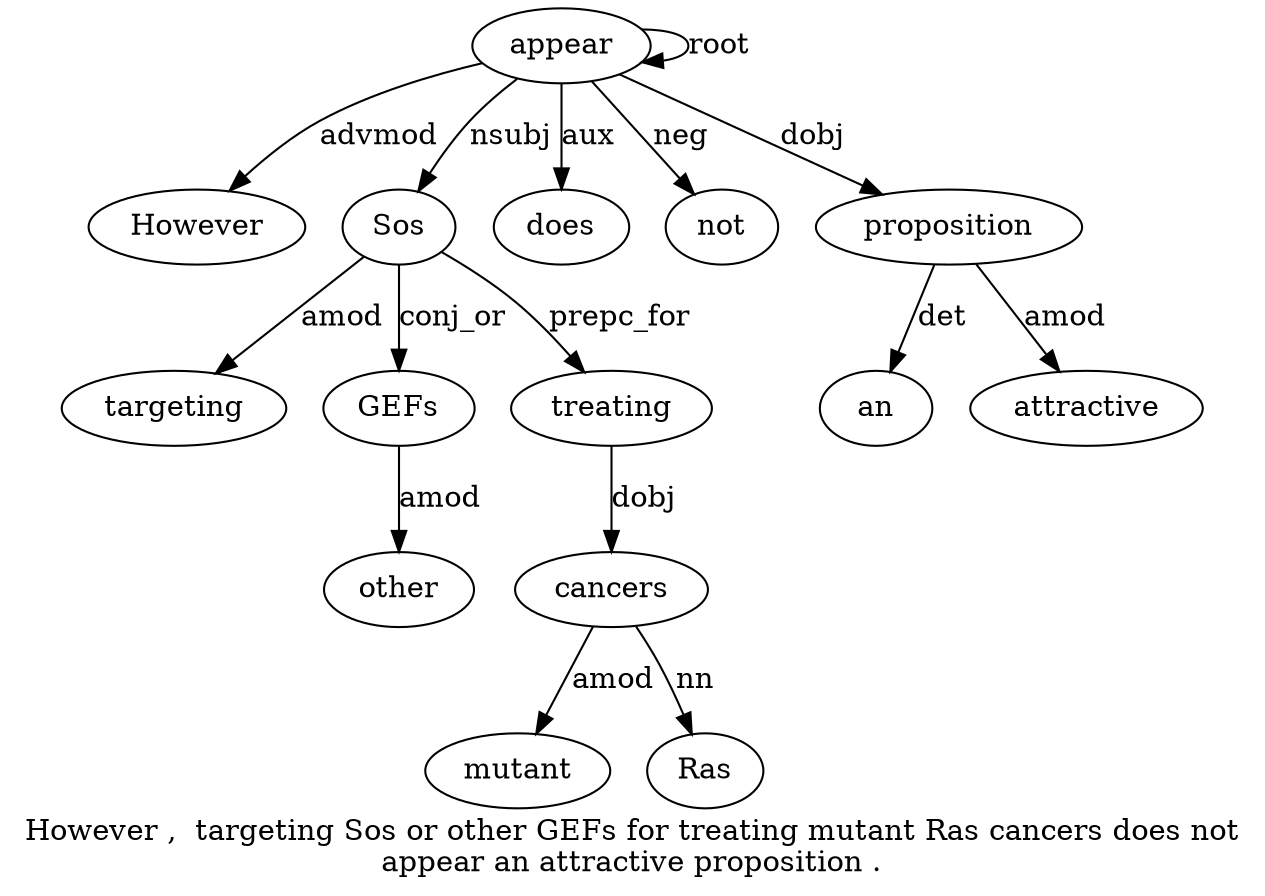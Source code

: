 digraph "However ,  targeting Sos or other GEFs for treating mutant Ras cancers does not appear an attractive proposition ." {
label="However ,  targeting Sos or other GEFs for treating mutant Ras cancers does not
appear an attractive proposition .";
appear15 [style=filled, fillcolor=white, label=appear];
However1 [style=filled, fillcolor=white, label=However];
appear15 -> However1  [label=advmod];
Sos4 [style=filled, fillcolor=white, label=Sos];
targeting3 [style=filled, fillcolor=white, label=targeting];
Sos4 -> targeting3  [label=amod];
appear15 -> Sos4  [label=nsubj];
GEFs7 [style=filled, fillcolor=white, label=GEFs];
other6 [style=filled, fillcolor=white, label=other];
GEFs7 -> other6  [label=amod];
Sos4 -> GEFs7  [label=conj_or];
treating9 [style=filled, fillcolor=white, label=treating];
Sos4 -> treating9  [label=prepc_for];
cancers12 [style=filled, fillcolor=white, label=cancers];
mutant10 [style=filled, fillcolor=white, label=mutant];
cancers12 -> mutant10  [label=amod];
Ras11 [style=filled, fillcolor=white, label=Ras];
cancers12 -> Ras11  [label=nn];
treating9 -> cancers12  [label=dobj];
does13 [style=filled, fillcolor=white, label=does];
appear15 -> does13  [label=aux];
not14 [style=filled, fillcolor=white, label=not];
appear15 -> not14  [label=neg];
appear15 -> appear15  [label=root];
proposition18 [style=filled, fillcolor=white, label=proposition];
an16 [style=filled, fillcolor=white, label=an];
proposition18 -> an16  [label=det];
attractive17 [style=filled, fillcolor=white, label=attractive];
proposition18 -> attractive17  [label=amod];
appear15 -> proposition18  [label=dobj];
}
